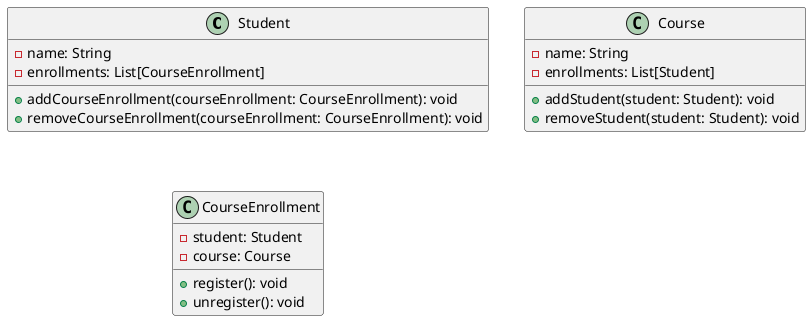 @startuml
   class Student {
       - name: String
       - enrollments: List[CourseEnrollment]

       + addCourseEnrollment(courseEnrollment: CourseEnrollment): void
       + removeCourseEnrollment(courseEnrollment: CourseEnrollment): void
   }

   class Course {
       - name: String
       - enrollments: List[Student]

       + addStudent(student: Student): void
       + removeStudent(student: Student): void
   }

   class CourseEnrollment {
       - student: Student
       - course: Course

       + register(): void
       + unregister(): void
   }
   @enduml